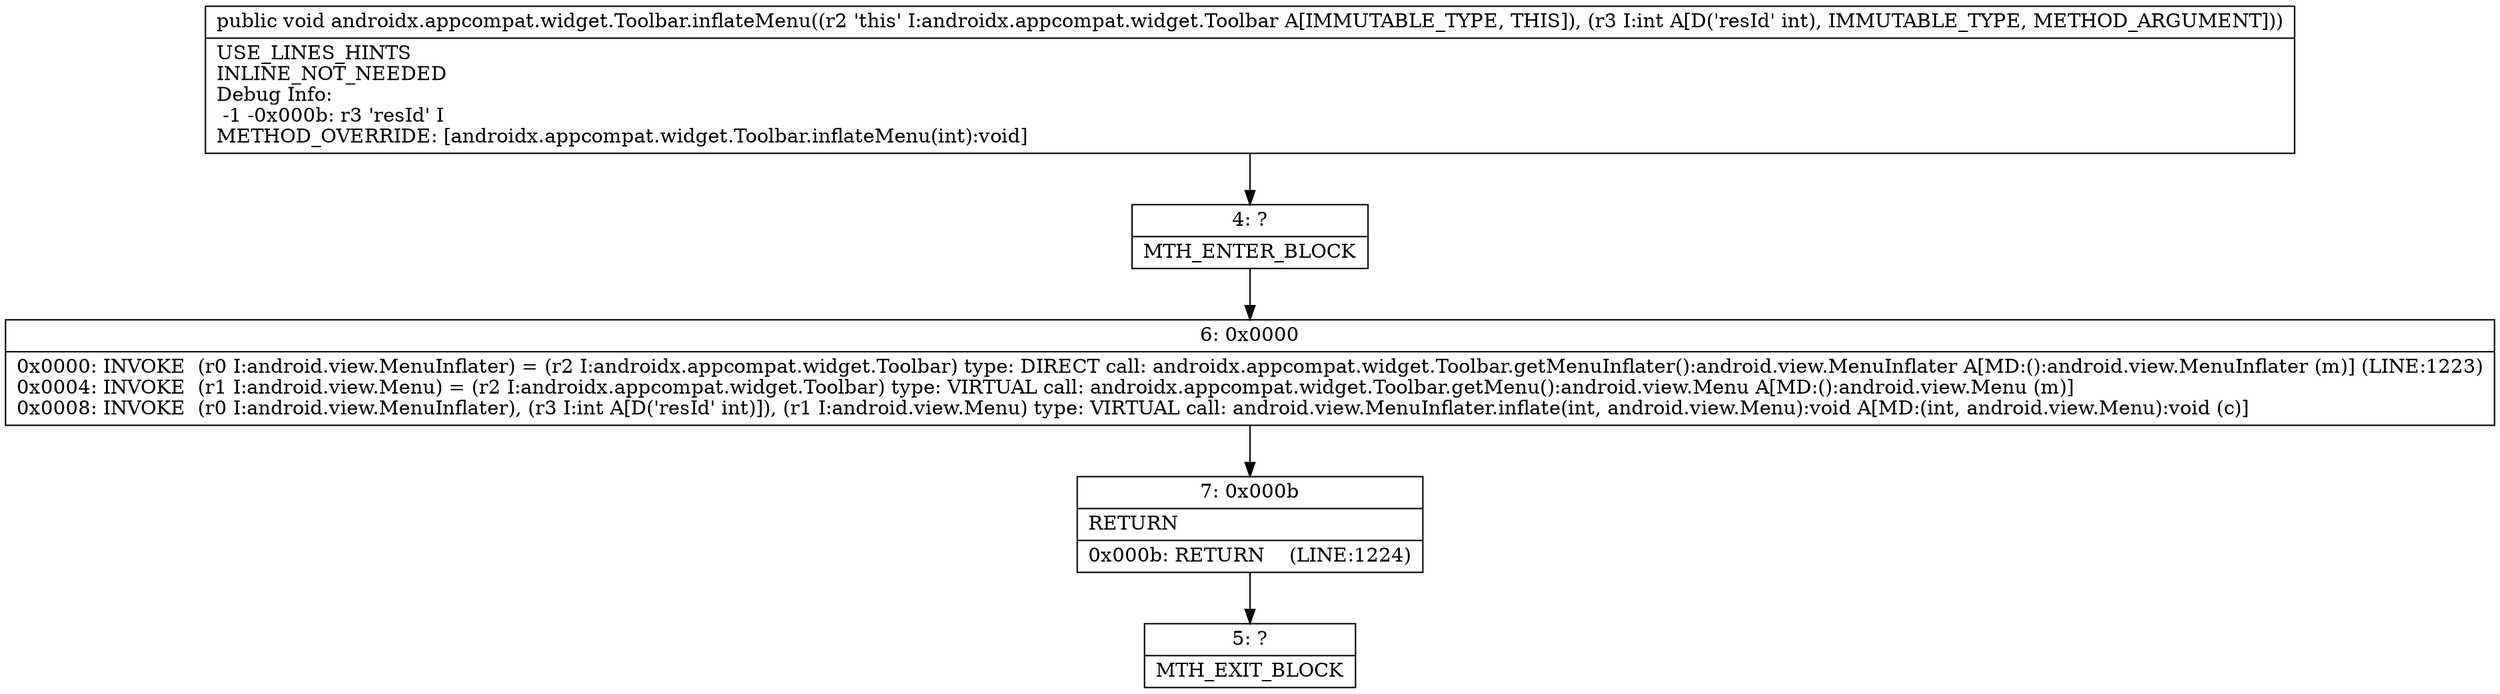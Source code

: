 digraph "CFG forandroidx.appcompat.widget.Toolbar.inflateMenu(I)V" {
Node_4 [shape=record,label="{4\:\ ?|MTH_ENTER_BLOCK\l}"];
Node_6 [shape=record,label="{6\:\ 0x0000|0x0000: INVOKE  (r0 I:android.view.MenuInflater) = (r2 I:androidx.appcompat.widget.Toolbar) type: DIRECT call: androidx.appcompat.widget.Toolbar.getMenuInflater():android.view.MenuInflater A[MD:():android.view.MenuInflater (m)] (LINE:1223)\l0x0004: INVOKE  (r1 I:android.view.Menu) = (r2 I:androidx.appcompat.widget.Toolbar) type: VIRTUAL call: androidx.appcompat.widget.Toolbar.getMenu():android.view.Menu A[MD:():android.view.Menu (m)]\l0x0008: INVOKE  (r0 I:android.view.MenuInflater), (r3 I:int A[D('resId' int)]), (r1 I:android.view.Menu) type: VIRTUAL call: android.view.MenuInflater.inflate(int, android.view.Menu):void A[MD:(int, android.view.Menu):void (c)]\l}"];
Node_7 [shape=record,label="{7\:\ 0x000b|RETURN\l|0x000b: RETURN    (LINE:1224)\l}"];
Node_5 [shape=record,label="{5\:\ ?|MTH_EXIT_BLOCK\l}"];
MethodNode[shape=record,label="{public void androidx.appcompat.widget.Toolbar.inflateMenu((r2 'this' I:androidx.appcompat.widget.Toolbar A[IMMUTABLE_TYPE, THIS]), (r3 I:int A[D('resId' int), IMMUTABLE_TYPE, METHOD_ARGUMENT]))  | USE_LINES_HINTS\lINLINE_NOT_NEEDED\lDebug Info:\l  \-1 \-0x000b: r3 'resId' I\lMETHOD_OVERRIDE: [androidx.appcompat.widget.Toolbar.inflateMenu(int):void]\l}"];
MethodNode -> Node_4;Node_4 -> Node_6;
Node_6 -> Node_7;
Node_7 -> Node_5;
}

